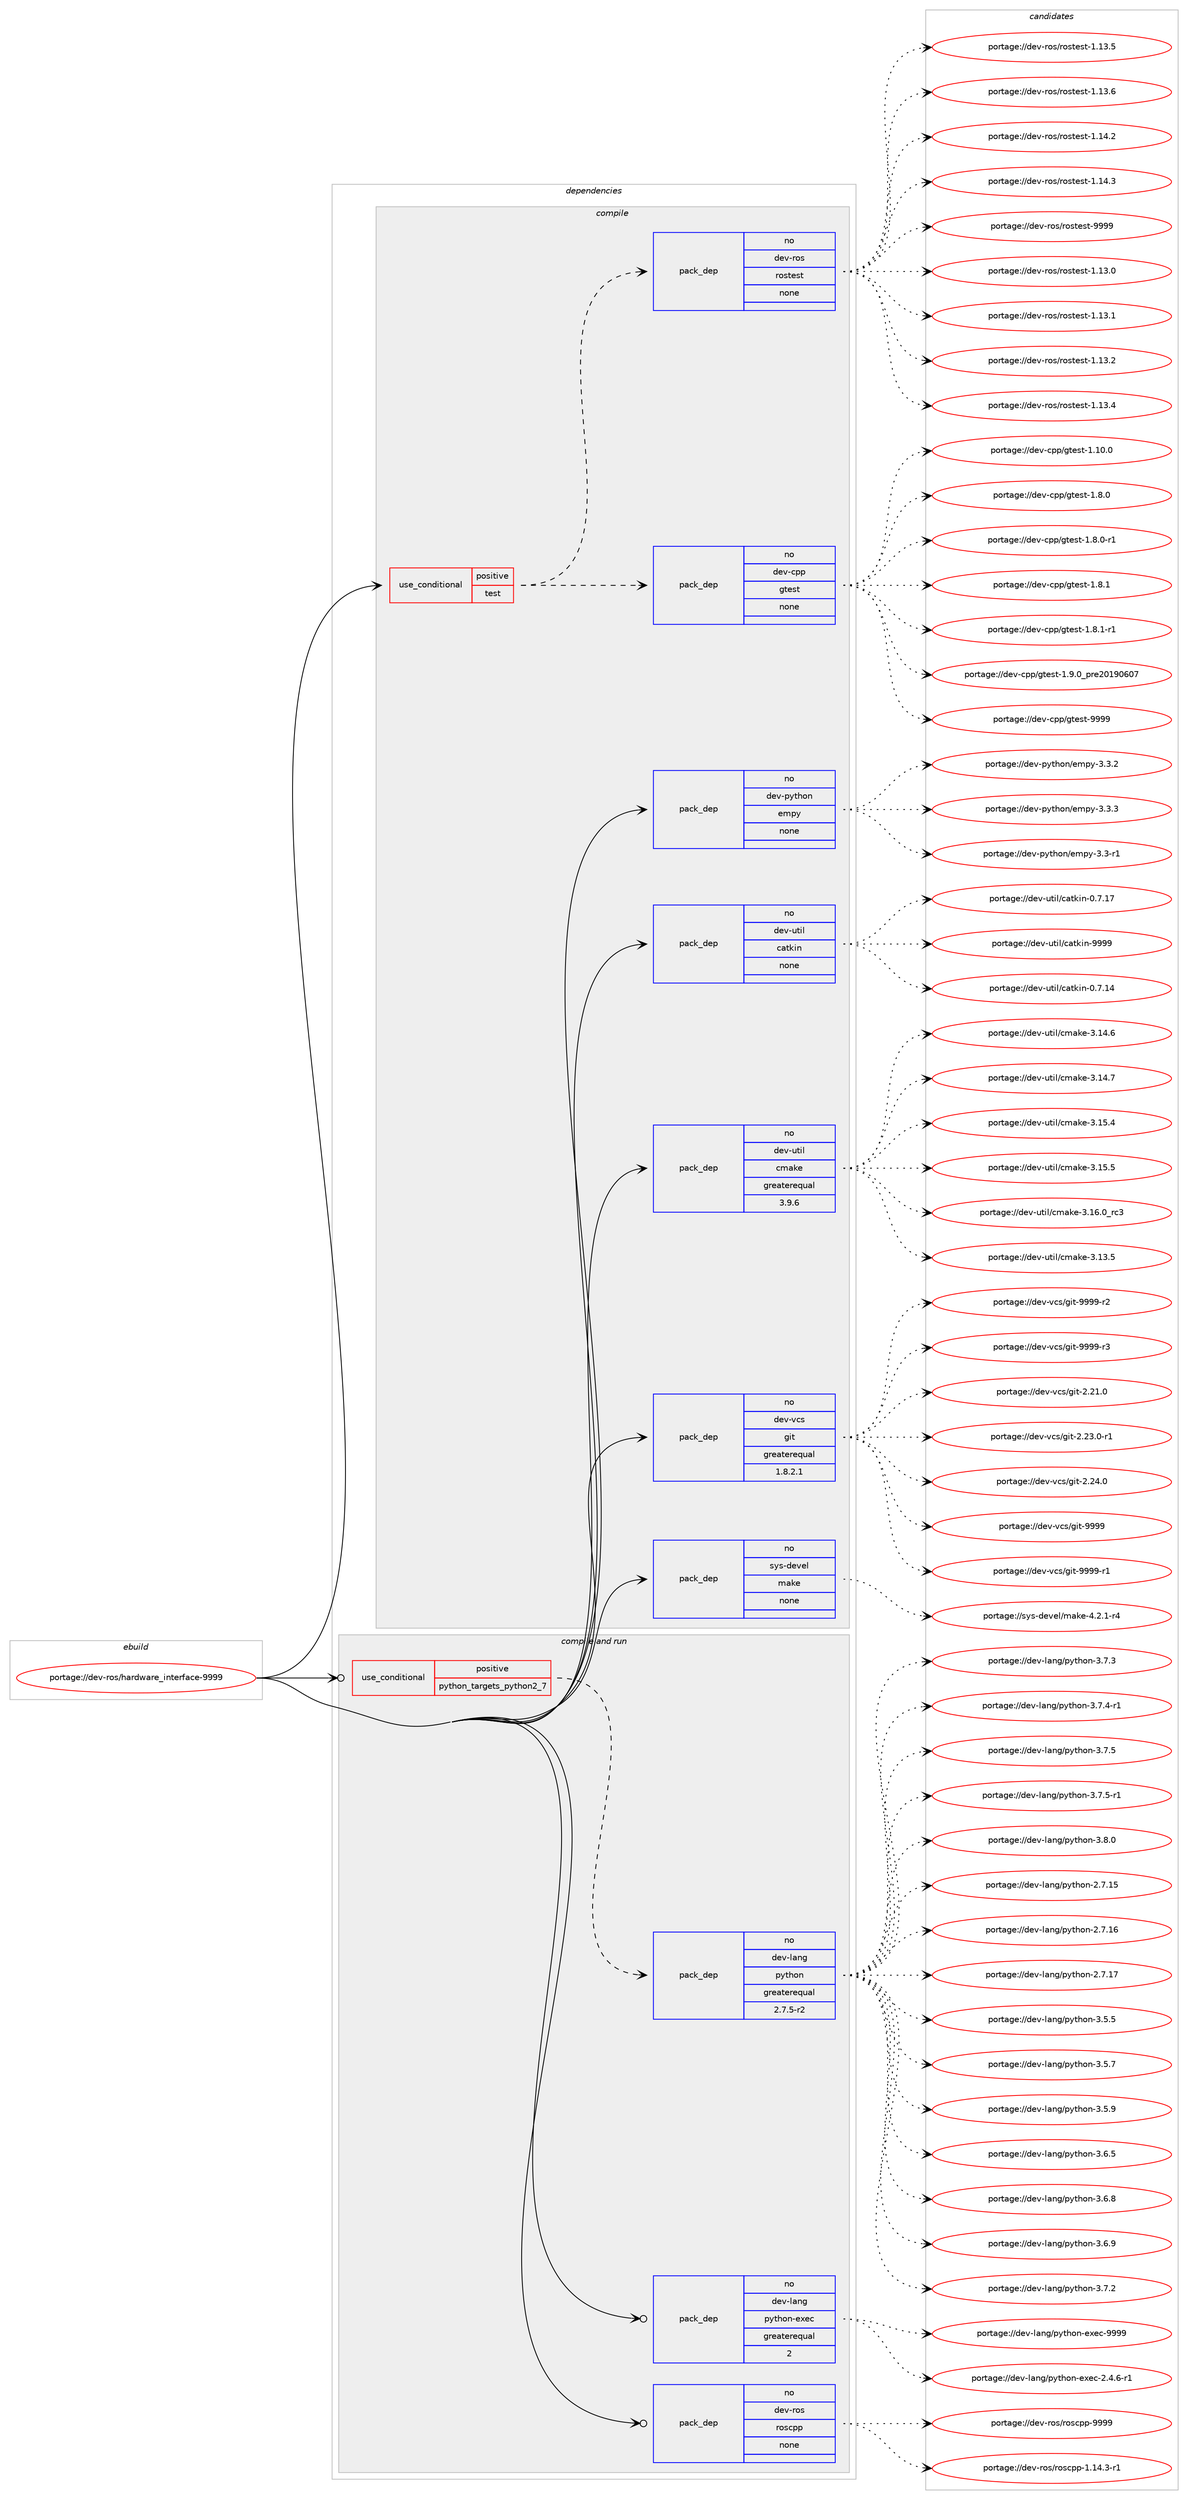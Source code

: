 digraph prolog {

# *************
# Graph options
# *************

newrank=true;
concentrate=true;
compound=true;
graph [rankdir=LR,fontname=Helvetica,fontsize=10,ranksep=1.5];#, ranksep=2.5, nodesep=0.2];
edge  [arrowhead=vee];
node  [fontname=Helvetica,fontsize=10];

# **********
# The ebuild
# **********

subgraph cluster_leftcol {
color=gray;
rank=same;
label=<<i>ebuild</i>>;
id [label="portage://dev-ros/hardware_interface-9999", color=red, width=4, href="../dev-ros/hardware_interface-9999.svg"];
}

# ****************
# The dependencies
# ****************

subgraph cluster_midcol {
color=gray;
label=<<i>dependencies</i>>;
subgraph cluster_compile {
fillcolor="#eeeeee";
style=filled;
label=<<i>compile</i>>;
subgraph cond42751 {
dependency188477 [label=<<TABLE BORDER="0" CELLBORDER="1" CELLSPACING="0" CELLPADDING="4"><TR><TD ROWSPAN="3" CELLPADDING="10">use_conditional</TD></TR><TR><TD>positive</TD></TR><TR><TD>test</TD></TR></TABLE>>, shape=none, color=red];
subgraph pack142296 {
dependency188478 [label=<<TABLE BORDER="0" CELLBORDER="1" CELLSPACING="0" CELLPADDING="4" WIDTH="220"><TR><TD ROWSPAN="6" CELLPADDING="30">pack_dep</TD></TR><TR><TD WIDTH="110">no</TD></TR><TR><TD>dev-cpp</TD></TR><TR><TD>gtest</TD></TR><TR><TD>none</TD></TR><TR><TD></TD></TR></TABLE>>, shape=none, color=blue];
}
dependency188477:e -> dependency188478:w [weight=20,style="dashed",arrowhead="vee"];
subgraph pack142297 {
dependency188479 [label=<<TABLE BORDER="0" CELLBORDER="1" CELLSPACING="0" CELLPADDING="4" WIDTH="220"><TR><TD ROWSPAN="6" CELLPADDING="30">pack_dep</TD></TR><TR><TD WIDTH="110">no</TD></TR><TR><TD>dev-ros</TD></TR><TR><TD>rostest</TD></TR><TR><TD>none</TD></TR><TR><TD></TD></TR></TABLE>>, shape=none, color=blue];
}
dependency188477:e -> dependency188479:w [weight=20,style="dashed",arrowhead="vee"];
}
id:e -> dependency188477:w [weight=20,style="solid",arrowhead="vee"];
subgraph pack142298 {
dependency188480 [label=<<TABLE BORDER="0" CELLBORDER="1" CELLSPACING="0" CELLPADDING="4" WIDTH="220"><TR><TD ROWSPAN="6" CELLPADDING="30">pack_dep</TD></TR><TR><TD WIDTH="110">no</TD></TR><TR><TD>dev-python</TD></TR><TR><TD>empy</TD></TR><TR><TD>none</TD></TR><TR><TD></TD></TR></TABLE>>, shape=none, color=blue];
}
id:e -> dependency188480:w [weight=20,style="solid",arrowhead="vee"];
subgraph pack142299 {
dependency188481 [label=<<TABLE BORDER="0" CELLBORDER="1" CELLSPACING="0" CELLPADDING="4" WIDTH="220"><TR><TD ROWSPAN="6" CELLPADDING="30">pack_dep</TD></TR><TR><TD WIDTH="110">no</TD></TR><TR><TD>dev-util</TD></TR><TR><TD>catkin</TD></TR><TR><TD>none</TD></TR><TR><TD></TD></TR></TABLE>>, shape=none, color=blue];
}
id:e -> dependency188481:w [weight=20,style="solid",arrowhead="vee"];
subgraph pack142300 {
dependency188482 [label=<<TABLE BORDER="0" CELLBORDER="1" CELLSPACING="0" CELLPADDING="4" WIDTH="220"><TR><TD ROWSPAN="6" CELLPADDING="30">pack_dep</TD></TR><TR><TD WIDTH="110">no</TD></TR><TR><TD>dev-util</TD></TR><TR><TD>cmake</TD></TR><TR><TD>greaterequal</TD></TR><TR><TD>3.9.6</TD></TR></TABLE>>, shape=none, color=blue];
}
id:e -> dependency188482:w [weight=20,style="solid",arrowhead="vee"];
subgraph pack142301 {
dependency188483 [label=<<TABLE BORDER="0" CELLBORDER="1" CELLSPACING="0" CELLPADDING="4" WIDTH="220"><TR><TD ROWSPAN="6" CELLPADDING="30">pack_dep</TD></TR><TR><TD WIDTH="110">no</TD></TR><TR><TD>dev-vcs</TD></TR><TR><TD>git</TD></TR><TR><TD>greaterequal</TD></TR><TR><TD>1.8.2.1</TD></TR></TABLE>>, shape=none, color=blue];
}
id:e -> dependency188483:w [weight=20,style="solid",arrowhead="vee"];
subgraph pack142302 {
dependency188484 [label=<<TABLE BORDER="0" CELLBORDER="1" CELLSPACING="0" CELLPADDING="4" WIDTH="220"><TR><TD ROWSPAN="6" CELLPADDING="30">pack_dep</TD></TR><TR><TD WIDTH="110">no</TD></TR><TR><TD>sys-devel</TD></TR><TR><TD>make</TD></TR><TR><TD>none</TD></TR><TR><TD></TD></TR></TABLE>>, shape=none, color=blue];
}
id:e -> dependency188484:w [weight=20,style="solid",arrowhead="vee"];
}
subgraph cluster_compileandrun {
fillcolor="#eeeeee";
style=filled;
label=<<i>compile and run</i>>;
subgraph cond42752 {
dependency188485 [label=<<TABLE BORDER="0" CELLBORDER="1" CELLSPACING="0" CELLPADDING="4"><TR><TD ROWSPAN="3" CELLPADDING="10">use_conditional</TD></TR><TR><TD>positive</TD></TR><TR><TD>python_targets_python2_7</TD></TR></TABLE>>, shape=none, color=red];
subgraph pack142303 {
dependency188486 [label=<<TABLE BORDER="0" CELLBORDER="1" CELLSPACING="0" CELLPADDING="4" WIDTH="220"><TR><TD ROWSPAN="6" CELLPADDING="30">pack_dep</TD></TR><TR><TD WIDTH="110">no</TD></TR><TR><TD>dev-lang</TD></TR><TR><TD>python</TD></TR><TR><TD>greaterequal</TD></TR><TR><TD>2.7.5-r2</TD></TR></TABLE>>, shape=none, color=blue];
}
dependency188485:e -> dependency188486:w [weight=20,style="dashed",arrowhead="vee"];
}
id:e -> dependency188485:w [weight=20,style="solid",arrowhead="odotvee"];
subgraph pack142304 {
dependency188487 [label=<<TABLE BORDER="0" CELLBORDER="1" CELLSPACING="0" CELLPADDING="4" WIDTH="220"><TR><TD ROWSPAN="6" CELLPADDING="30">pack_dep</TD></TR><TR><TD WIDTH="110">no</TD></TR><TR><TD>dev-lang</TD></TR><TR><TD>python-exec</TD></TR><TR><TD>greaterequal</TD></TR><TR><TD>2</TD></TR></TABLE>>, shape=none, color=blue];
}
id:e -> dependency188487:w [weight=20,style="solid",arrowhead="odotvee"];
subgraph pack142305 {
dependency188488 [label=<<TABLE BORDER="0" CELLBORDER="1" CELLSPACING="0" CELLPADDING="4" WIDTH="220"><TR><TD ROWSPAN="6" CELLPADDING="30">pack_dep</TD></TR><TR><TD WIDTH="110">no</TD></TR><TR><TD>dev-ros</TD></TR><TR><TD>roscpp</TD></TR><TR><TD>none</TD></TR><TR><TD></TD></TR></TABLE>>, shape=none, color=blue];
}
id:e -> dependency188488:w [weight=20,style="solid",arrowhead="odotvee"];
}
subgraph cluster_run {
fillcolor="#eeeeee";
style=filled;
label=<<i>run</i>>;
}
}

# **************
# The candidates
# **************

subgraph cluster_choices {
rank=same;
color=gray;
label=<<i>candidates</i>>;

subgraph choice142296 {
color=black;
nodesep=1;
choiceportage10010111845991121124710311610111511645494649484648 [label="portage://dev-cpp/gtest-1.10.0", color=red, width=4,href="../dev-cpp/gtest-1.10.0.svg"];
choiceportage100101118459911211247103116101115116454946564648 [label="portage://dev-cpp/gtest-1.8.0", color=red, width=4,href="../dev-cpp/gtest-1.8.0.svg"];
choiceportage1001011184599112112471031161011151164549465646484511449 [label="portage://dev-cpp/gtest-1.8.0-r1", color=red, width=4,href="../dev-cpp/gtest-1.8.0-r1.svg"];
choiceportage100101118459911211247103116101115116454946564649 [label="portage://dev-cpp/gtest-1.8.1", color=red, width=4,href="../dev-cpp/gtest-1.8.1.svg"];
choiceportage1001011184599112112471031161011151164549465646494511449 [label="portage://dev-cpp/gtest-1.8.1-r1", color=red, width=4,href="../dev-cpp/gtest-1.8.1-r1.svg"];
choiceportage100101118459911211247103116101115116454946574648951121141015048495748544855 [label="portage://dev-cpp/gtest-1.9.0_pre20190607", color=red, width=4,href="../dev-cpp/gtest-1.9.0_pre20190607.svg"];
choiceportage1001011184599112112471031161011151164557575757 [label="portage://dev-cpp/gtest-9999", color=red, width=4,href="../dev-cpp/gtest-9999.svg"];
dependency188478:e -> choiceportage10010111845991121124710311610111511645494649484648:w [style=dotted,weight="100"];
dependency188478:e -> choiceportage100101118459911211247103116101115116454946564648:w [style=dotted,weight="100"];
dependency188478:e -> choiceportage1001011184599112112471031161011151164549465646484511449:w [style=dotted,weight="100"];
dependency188478:e -> choiceportage100101118459911211247103116101115116454946564649:w [style=dotted,weight="100"];
dependency188478:e -> choiceportage1001011184599112112471031161011151164549465646494511449:w [style=dotted,weight="100"];
dependency188478:e -> choiceportage100101118459911211247103116101115116454946574648951121141015048495748544855:w [style=dotted,weight="100"];
dependency188478:e -> choiceportage1001011184599112112471031161011151164557575757:w [style=dotted,weight="100"];
}
subgraph choice142297 {
color=black;
nodesep=1;
choiceportage100101118451141111154711411111511610111511645494649514648 [label="portage://dev-ros/rostest-1.13.0", color=red, width=4,href="../dev-ros/rostest-1.13.0.svg"];
choiceportage100101118451141111154711411111511610111511645494649514649 [label="portage://dev-ros/rostest-1.13.1", color=red, width=4,href="../dev-ros/rostest-1.13.1.svg"];
choiceportage100101118451141111154711411111511610111511645494649514650 [label="portage://dev-ros/rostest-1.13.2", color=red, width=4,href="../dev-ros/rostest-1.13.2.svg"];
choiceportage100101118451141111154711411111511610111511645494649514652 [label="portage://dev-ros/rostest-1.13.4", color=red, width=4,href="../dev-ros/rostest-1.13.4.svg"];
choiceportage100101118451141111154711411111511610111511645494649514653 [label="portage://dev-ros/rostest-1.13.5", color=red, width=4,href="../dev-ros/rostest-1.13.5.svg"];
choiceportage100101118451141111154711411111511610111511645494649514654 [label="portage://dev-ros/rostest-1.13.6", color=red, width=4,href="../dev-ros/rostest-1.13.6.svg"];
choiceportage100101118451141111154711411111511610111511645494649524650 [label="portage://dev-ros/rostest-1.14.2", color=red, width=4,href="../dev-ros/rostest-1.14.2.svg"];
choiceportage100101118451141111154711411111511610111511645494649524651 [label="portage://dev-ros/rostest-1.14.3", color=red, width=4,href="../dev-ros/rostest-1.14.3.svg"];
choiceportage10010111845114111115471141111151161011151164557575757 [label="portage://dev-ros/rostest-9999", color=red, width=4,href="../dev-ros/rostest-9999.svg"];
dependency188479:e -> choiceportage100101118451141111154711411111511610111511645494649514648:w [style=dotted,weight="100"];
dependency188479:e -> choiceportage100101118451141111154711411111511610111511645494649514649:w [style=dotted,weight="100"];
dependency188479:e -> choiceportage100101118451141111154711411111511610111511645494649514650:w [style=dotted,weight="100"];
dependency188479:e -> choiceportage100101118451141111154711411111511610111511645494649514652:w [style=dotted,weight="100"];
dependency188479:e -> choiceportage100101118451141111154711411111511610111511645494649514653:w [style=dotted,weight="100"];
dependency188479:e -> choiceportage100101118451141111154711411111511610111511645494649514654:w [style=dotted,weight="100"];
dependency188479:e -> choiceportage100101118451141111154711411111511610111511645494649524650:w [style=dotted,weight="100"];
dependency188479:e -> choiceportage100101118451141111154711411111511610111511645494649524651:w [style=dotted,weight="100"];
dependency188479:e -> choiceportage10010111845114111115471141111151161011151164557575757:w [style=dotted,weight="100"];
}
subgraph choice142298 {
color=black;
nodesep=1;
choiceportage1001011184511212111610411111047101109112121455146514511449 [label="portage://dev-python/empy-3.3-r1", color=red, width=4,href="../dev-python/empy-3.3-r1.svg"];
choiceportage1001011184511212111610411111047101109112121455146514650 [label="portage://dev-python/empy-3.3.2", color=red, width=4,href="../dev-python/empy-3.3.2.svg"];
choiceportage1001011184511212111610411111047101109112121455146514651 [label="portage://dev-python/empy-3.3.3", color=red, width=4,href="../dev-python/empy-3.3.3.svg"];
dependency188480:e -> choiceportage1001011184511212111610411111047101109112121455146514511449:w [style=dotted,weight="100"];
dependency188480:e -> choiceportage1001011184511212111610411111047101109112121455146514650:w [style=dotted,weight="100"];
dependency188480:e -> choiceportage1001011184511212111610411111047101109112121455146514651:w [style=dotted,weight="100"];
}
subgraph choice142299 {
color=black;
nodesep=1;
choiceportage1001011184511711610510847999711610710511045484655464952 [label="portage://dev-util/catkin-0.7.14", color=red, width=4,href="../dev-util/catkin-0.7.14.svg"];
choiceportage1001011184511711610510847999711610710511045484655464955 [label="portage://dev-util/catkin-0.7.17", color=red, width=4,href="../dev-util/catkin-0.7.17.svg"];
choiceportage100101118451171161051084799971161071051104557575757 [label="portage://dev-util/catkin-9999", color=red, width=4,href="../dev-util/catkin-9999.svg"];
dependency188481:e -> choiceportage1001011184511711610510847999711610710511045484655464952:w [style=dotted,weight="100"];
dependency188481:e -> choiceportage1001011184511711610510847999711610710511045484655464955:w [style=dotted,weight="100"];
dependency188481:e -> choiceportage100101118451171161051084799971161071051104557575757:w [style=dotted,weight="100"];
}
subgraph choice142300 {
color=black;
nodesep=1;
choiceportage1001011184511711610510847991099710710145514649514653 [label="portage://dev-util/cmake-3.13.5", color=red, width=4,href="../dev-util/cmake-3.13.5.svg"];
choiceportage1001011184511711610510847991099710710145514649524654 [label="portage://dev-util/cmake-3.14.6", color=red, width=4,href="../dev-util/cmake-3.14.6.svg"];
choiceportage1001011184511711610510847991099710710145514649524655 [label="portage://dev-util/cmake-3.14.7", color=red, width=4,href="../dev-util/cmake-3.14.7.svg"];
choiceportage1001011184511711610510847991099710710145514649534652 [label="portage://dev-util/cmake-3.15.4", color=red, width=4,href="../dev-util/cmake-3.15.4.svg"];
choiceportage1001011184511711610510847991099710710145514649534653 [label="portage://dev-util/cmake-3.15.5", color=red, width=4,href="../dev-util/cmake-3.15.5.svg"];
choiceportage1001011184511711610510847991099710710145514649544648951149951 [label="portage://dev-util/cmake-3.16.0_rc3", color=red, width=4,href="../dev-util/cmake-3.16.0_rc3.svg"];
dependency188482:e -> choiceportage1001011184511711610510847991099710710145514649514653:w [style=dotted,weight="100"];
dependency188482:e -> choiceportage1001011184511711610510847991099710710145514649524654:w [style=dotted,weight="100"];
dependency188482:e -> choiceportage1001011184511711610510847991099710710145514649524655:w [style=dotted,weight="100"];
dependency188482:e -> choiceportage1001011184511711610510847991099710710145514649534652:w [style=dotted,weight="100"];
dependency188482:e -> choiceportage1001011184511711610510847991099710710145514649534653:w [style=dotted,weight="100"];
dependency188482:e -> choiceportage1001011184511711610510847991099710710145514649544648951149951:w [style=dotted,weight="100"];
}
subgraph choice142301 {
color=black;
nodesep=1;
choiceportage10010111845118991154710310511645504650494648 [label="portage://dev-vcs/git-2.21.0", color=red, width=4,href="../dev-vcs/git-2.21.0.svg"];
choiceportage100101118451189911547103105116455046505146484511449 [label="portage://dev-vcs/git-2.23.0-r1", color=red, width=4,href="../dev-vcs/git-2.23.0-r1.svg"];
choiceportage10010111845118991154710310511645504650524648 [label="portage://dev-vcs/git-2.24.0", color=red, width=4,href="../dev-vcs/git-2.24.0.svg"];
choiceportage1001011184511899115471031051164557575757 [label="portage://dev-vcs/git-9999", color=red, width=4,href="../dev-vcs/git-9999.svg"];
choiceportage10010111845118991154710310511645575757574511449 [label="portage://dev-vcs/git-9999-r1", color=red, width=4,href="../dev-vcs/git-9999-r1.svg"];
choiceportage10010111845118991154710310511645575757574511450 [label="portage://dev-vcs/git-9999-r2", color=red, width=4,href="../dev-vcs/git-9999-r2.svg"];
choiceportage10010111845118991154710310511645575757574511451 [label="portage://dev-vcs/git-9999-r3", color=red, width=4,href="../dev-vcs/git-9999-r3.svg"];
dependency188483:e -> choiceportage10010111845118991154710310511645504650494648:w [style=dotted,weight="100"];
dependency188483:e -> choiceportage100101118451189911547103105116455046505146484511449:w [style=dotted,weight="100"];
dependency188483:e -> choiceportage10010111845118991154710310511645504650524648:w [style=dotted,weight="100"];
dependency188483:e -> choiceportage1001011184511899115471031051164557575757:w [style=dotted,weight="100"];
dependency188483:e -> choiceportage10010111845118991154710310511645575757574511449:w [style=dotted,weight="100"];
dependency188483:e -> choiceportage10010111845118991154710310511645575757574511450:w [style=dotted,weight="100"];
dependency188483:e -> choiceportage10010111845118991154710310511645575757574511451:w [style=dotted,weight="100"];
}
subgraph choice142302 {
color=black;
nodesep=1;
choiceportage1151211154510010111810110847109971071014552465046494511452 [label="portage://sys-devel/make-4.2.1-r4", color=red, width=4,href="../sys-devel/make-4.2.1-r4.svg"];
dependency188484:e -> choiceportage1151211154510010111810110847109971071014552465046494511452:w [style=dotted,weight="100"];
}
subgraph choice142303 {
color=black;
nodesep=1;
choiceportage10010111845108971101034711212111610411111045504655464953 [label="portage://dev-lang/python-2.7.15", color=red, width=4,href="../dev-lang/python-2.7.15.svg"];
choiceportage10010111845108971101034711212111610411111045504655464954 [label="portage://dev-lang/python-2.7.16", color=red, width=4,href="../dev-lang/python-2.7.16.svg"];
choiceportage10010111845108971101034711212111610411111045504655464955 [label="portage://dev-lang/python-2.7.17", color=red, width=4,href="../dev-lang/python-2.7.17.svg"];
choiceportage100101118451089711010347112121116104111110455146534653 [label="portage://dev-lang/python-3.5.5", color=red, width=4,href="../dev-lang/python-3.5.5.svg"];
choiceportage100101118451089711010347112121116104111110455146534655 [label="portage://dev-lang/python-3.5.7", color=red, width=4,href="../dev-lang/python-3.5.7.svg"];
choiceportage100101118451089711010347112121116104111110455146534657 [label="portage://dev-lang/python-3.5.9", color=red, width=4,href="../dev-lang/python-3.5.9.svg"];
choiceportage100101118451089711010347112121116104111110455146544653 [label="portage://dev-lang/python-3.6.5", color=red, width=4,href="../dev-lang/python-3.6.5.svg"];
choiceportage100101118451089711010347112121116104111110455146544656 [label="portage://dev-lang/python-3.6.8", color=red, width=4,href="../dev-lang/python-3.6.8.svg"];
choiceportage100101118451089711010347112121116104111110455146544657 [label="portage://dev-lang/python-3.6.9", color=red, width=4,href="../dev-lang/python-3.6.9.svg"];
choiceportage100101118451089711010347112121116104111110455146554650 [label="portage://dev-lang/python-3.7.2", color=red, width=4,href="../dev-lang/python-3.7.2.svg"];
choiceportage100101118451089711010347112121116104111110455146554651 [label="portage://dev-lang/python-3.7.3", color=red, width=4,href="../dev-lang/python-3.7.3.svg"];
choiceportage1001011184510897110103471121211161041111104551465546524511449 [label="portage://dev-lang/python-3.7.4-r1", color=red, width=4,href="../dev-lang/python-3.7.4-r1.svg"];
choiceportage100101118451089711010347112121116104111110455146554653 [label="portage://dev-lang/python-3.7.5", color=red, width=4,href="../dev-lang/python-3.7.5.svg"];
choiceportage1001011184510897110103471121211161041111104551465546534511449 [label="portage://dev-lang/python-3.7.5-r1", color=red, width=4,href="../dev-lang/python-3.7.5-r1.svg"];
choiceportage100101118451089711010347112121116104111110455146564648 [label="portage://dev-lang/python-3.8.0", color=red, width=4,href="../dev-lang/python-3.8.0.svg"];
dependency188486:e -> choiceportage10010111845108971101034711212111610411111045504655464953:w [style=dotted,weight="100"];
dependency188486:e -> choiceportage10010111845108971101034711212111610411111045504655464954:w [style=dotted,weight="100"];
dependency188486:e -> choiceportage10010111845108971101034711212111610411111045504655464955:w [style=dotted,weight="100"];
dependency188486:e -> choiceportage100101118451089711010347112121116104111110455146534653:w [style=dotted,weight="100"];
dependency188486:e -> choiceportage100101118451089711010347112121116104111110455146534655:w [style=dotted,weight="100"];
dependency188486:e -> choiceportage100101118451089711010347112121116104111110455146534657:w [style=dotted,weight="100"];
dependency188486:e -> choiceportage100101118451089711010347112121116104111110455146544653:w [style=dotted,weight="100"];
dependency188486:e -> choiceportage100101118451089711010347112121116104111110455146544656:w [style=dotted,weight="100"];
dependency188486:e -> choiceportage100101118451089711010347112121116104111110455146544657:w [style=dotted,weight="100"];
dependency188486:e -> choiceportage100101118451089711010347112121116104111110455146554650:w [style=dotted,weight="100"];
dependency188486:e -> choiceportage100101118451089711010347112121116104111110455146554651:w [style=dotted,weight="100"];
dependency188486:e -> choiceportage1001011184510897110103471121211161041111104551465546524511449:w [style=dotted,weight="100"];
dependency188486:e -> choiceportage100101118451089711010347112121116104111110455146554653:w [style=dotted,weight="100"];
dependency188486:e -> choiceportage1001011184510897110103471121211161041111104551465546534511449:w [style=dotted,weight="100"];
dependency188486:e -> choiceportage100101118451089711010347112121116104111110455146564648:w [style=dotted,weight="100"];
}
subgraph choice142304 {
color=black;
nodesep=1;
choiceportage10010111845108971101034711212111610411111045101120101994550465246544511449 [label="portage://dev-lang/python-exec-2.4.6-r1", color=red, width=4,href="../dev-lang/python-exec-2.4.6-r1.svg"];
choiceportage10010111845108971101034711212111610411111045101120101994557575757 [label="portage://dev-lang/python-exec-9999", color=red, width=4,href="../dev-lang/python-exec-9999.svg"];
dependency188487:e -> choiceportage10010111845108971101034711212111610411111045101120101994550465246544511449:w [style=dotted,weight="100"];
dependency188487:e -> choiceportage10010111845108971101034711212111610411111045101120101994557575757:w [style=dotted,weight="100"];
}
subgraph choice142305 {
color=black;
nodesep=1;
choiceportage100101118451141111154711411111599112112454946495246514511449 [label="portage://dev-ros/roscpp-1.14.3-r1", color=red, width=4,href="../dev-ros/roscpp-1.14.3-r1.svg"];
choiceportage1001011184511411111547114111115991121124557575757 [label="portage://dev-ros/roscpp-9999", color=red, width=4,href="../dev-ros/roscpp-9999.svg"];
dependency188488:e -> choiceportage100101118451141111154711411111599112112454946495246514511449:w [style=dotted,weight="100"];
dependency188488:e -> choiceportage1001011184511411111547114111115991121124557575757:w [style=dotted,weight="100"];
}
}

}
